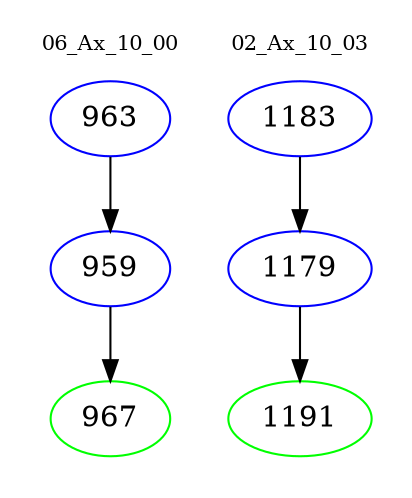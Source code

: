 digraph{
subgraph cluster_0 {
color = white
label = "06_Ax_10_00";
fontsize=10;
T0_963 [label="963", color="blue"]
T0_963 -> T0_959 [color="black"]
T0_959 [label="959", color="blue"]
T0_959 -> T0_967 [color="black"]
T0_967 [label="967", color="green"]
}
subgraph cluster_1 {
color = white
label = "02_Ax_10_03";
fontsize=10;
T1_1183 [label="1183", color="blue"]
T1_1183 -> T1_1179 [color="black"]
T1_1179 [label="1179", color="blue"]
T1_1179 -> T1_1191 [color="black"]
T1_1191 [label="1191", color="green"]
}
}
